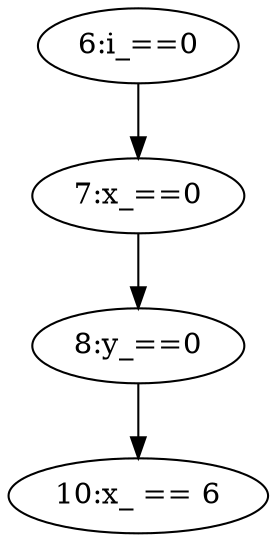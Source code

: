 // comment
digraph CFA {
	0 [label="6:i_==0"]
	1 [label="7:x_==0"]
	0 -> 1
	2 [label="8:y_==0"]
	1 -> 2
	3 [label="10:x_ == 6"]
	2 -> 3
}
